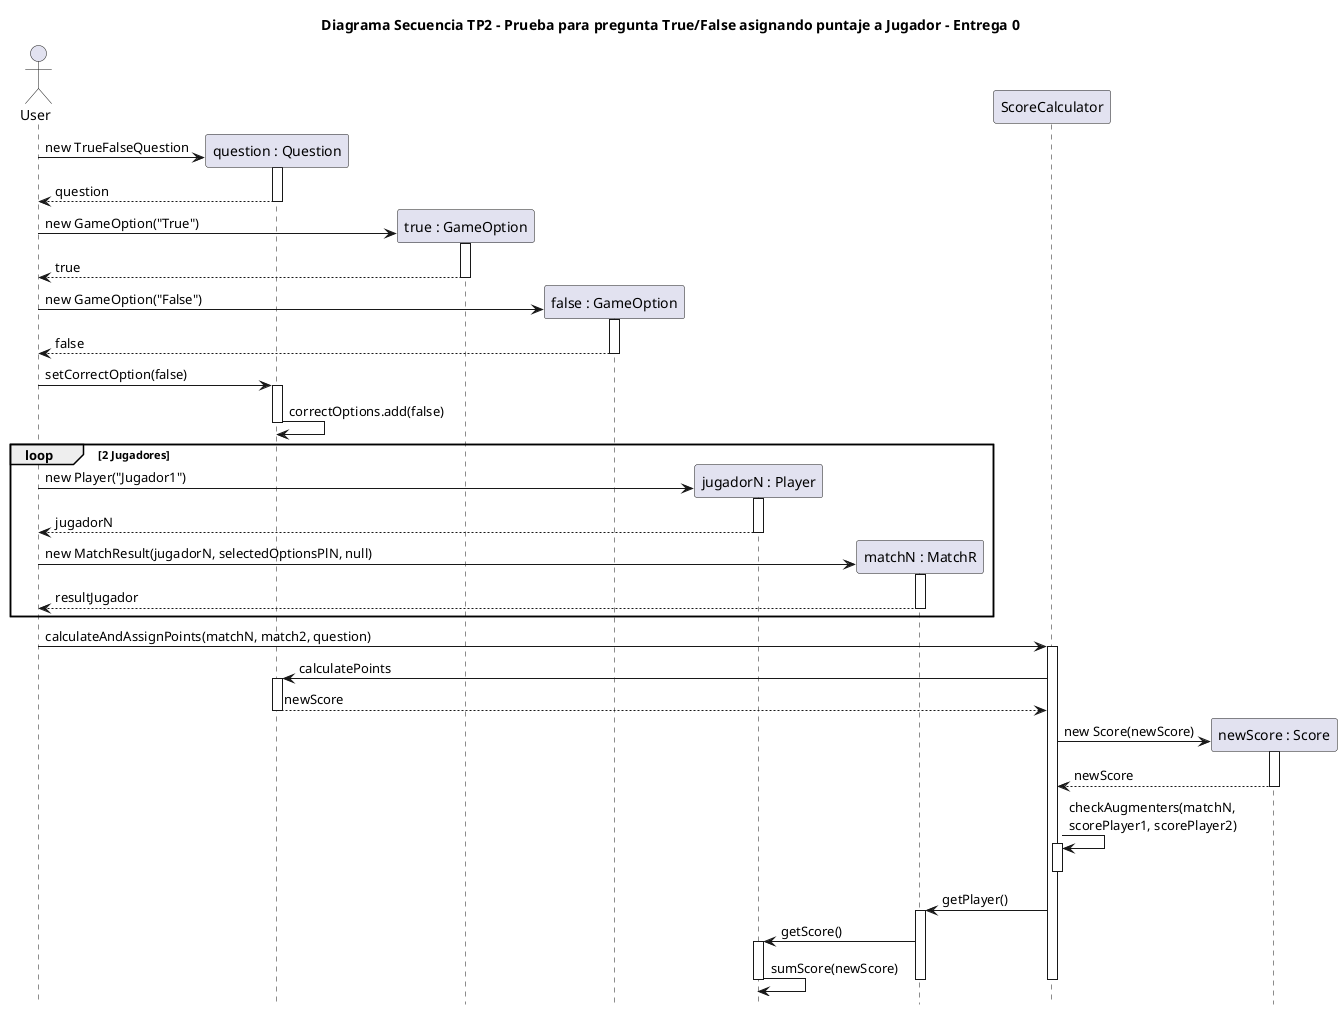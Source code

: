 
@startuml

actor User
title Diagrama Secuencia TP2 - Prueba para pregunta True/False asignando puntaje a Jugador - Entrega 0
hide footbox


participant "question : Question" as question

participant "true : GameOption" as true
participant "false : GameOption" as false

participant "jugadorN : Player" as jugadorN

User -> question ** : new TrueFalseQuestion
activate question
question --> User : question
deactivate question


User -> true ** : new GameOption("True")
activate true 
true --> User : true
deactivate true 

User -> false ** : new GameOption("False")
activate false
false --> User : false
deactivate false 

User -> question : setCorrectOption(false)
activate question
question -> question : correctOptions.add(false)
deactivate question

loop 2 Jugadores
User -> jugadorN ** : new Player("Jugador1")
activate jugadorN
jugadorN --> User : jugadorN
deactivate jugadorN

participant "matchN : MatchR" as matchN

User -> matchN **: new MatchResult(jugadorN, selectedOptionsPlN, null)
activate matchN
matchN --> User : resultJugador
deactivate matchN 
end loop

User -> ScoreCalculator : calculateAndAssignPoints(matchN, match2, question)
activate ScoreCalculator

participant "newScore : Score" as puntaje
ScoreCalculator -> question : calculatePoints
activate question
question --> ScoreCalculator : newScore
deactivate question

ScoreCalculator -> puntaje **: new Score(newScore)
activate puntaje
puntaje --> ScoreCalculator : newScore
deactivate puntaje

ScoreCalculator -> ScoreCalculator : checkAugmenters(matchN, \nscorePlayer1, scorePlayer2)
activate ScoreCalculator
deactivate ScoreCalculator

ScoreCalculator -> matchN : getPlayer()
activate matchN
matchN -> jugadorN : getScore()
activate jugadorN
jugadorN -> jugadorN : sumScore(newScore)
deactivate jugadorN
deactivate matchN

deactivate ScoreCalculator

@enduml
@enduml
